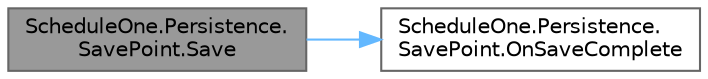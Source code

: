 digraph "ScheduleOne.Persistence.SavePoint.Save"
{
 // LATEX_PDF_SIZE
  bgcolor="transparent";
  edge [fontname=Helvetica,fontsize=10,labelfontname=Helvetica,labelfontsize=10];
  node [fontname=Helvetica,fontsize=10,shape=box,height=0.2,width=0.4];
  rankdir="LR";
  Node1 [id="Node000001",label="ScheduleOne.Persistence.\lSavePoint.Save",height=0.2,width=0.4,color="gray40", fillcolor="grey60", style="filled", fontcolor="black",tooltip=" "];
  Node1 -> Node2 [id="edge1_Node000001_Node000002",color="steelblue1",style="solid",tooltip=" "];
  Node2 [id="Node000002",label="ScheduleOne.Persistence.\lSavePoint.OnSaveComplete",height=0.2,width=0.4,color="grey40", fillcolor="white", style="filled",URL="$class_schedule_one_1_1_persistence_1_1_save_point.html#af214bbe0e39daed54a4f2bb10a1eca1f",tooltip=" "];
}

